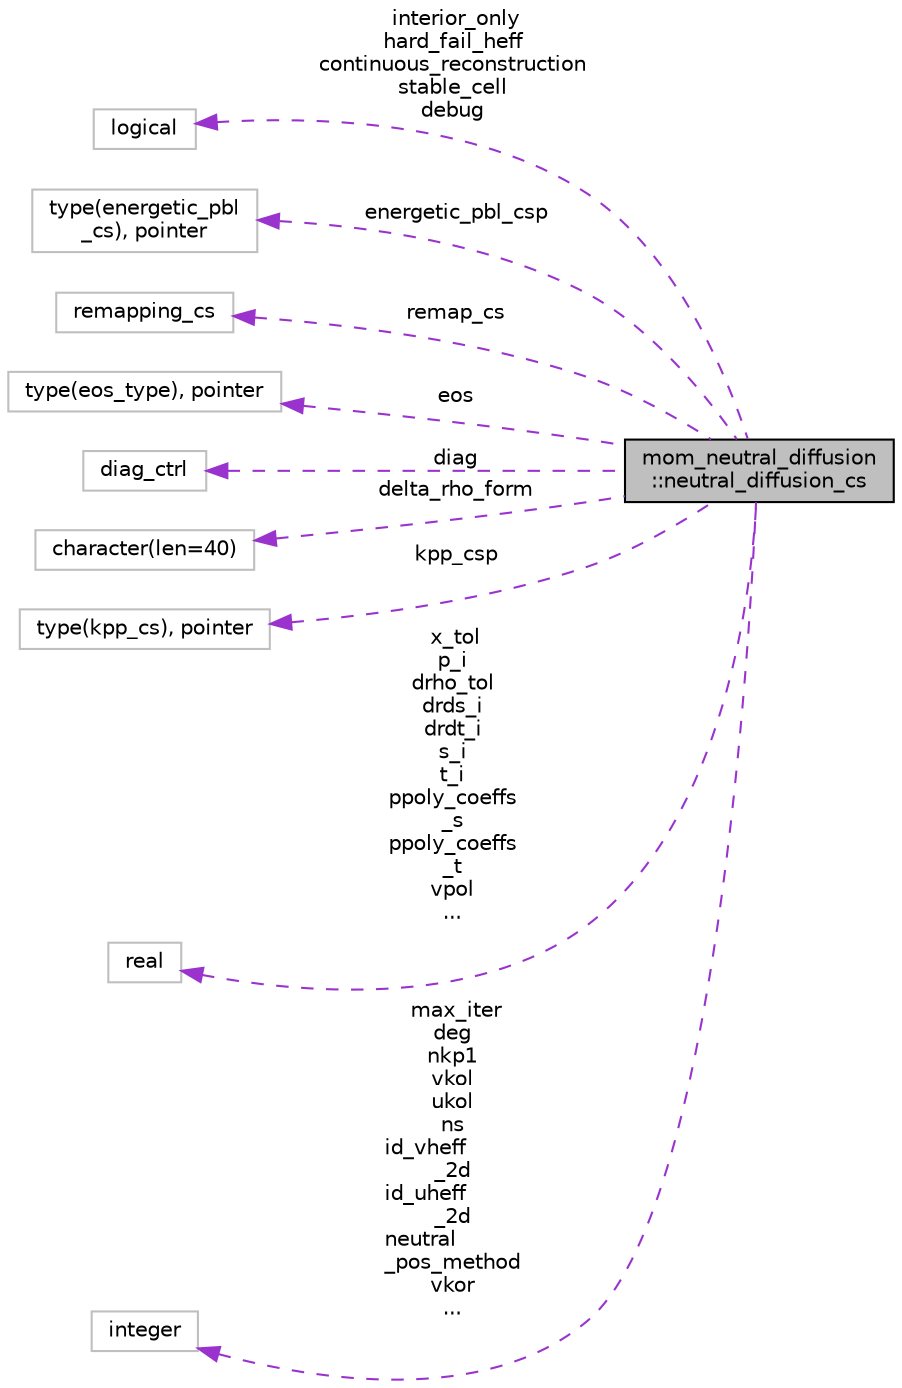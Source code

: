 digraph "mom_neutral_diffusion::neutral_diffusion_cs"
{
 // INTERACTIVE_SVG=YES
 // LATEX_PDF_SIZE
  edge [fontname="Helvetica",fontsize="10",labelfontname="Helvetica",labelfontsize="10"];
  node [fontname="Helvetica",fontsize="10",shape=record];
  rankdir="LR";
  Node1 [label="mom_neutral_diffusion\l::neutral_diffusion_cs",height=0.2,width=0.4,color="black", fillcolor="grey75", style="filled", fontcolor="black",tooltip="The control structure for the MOM_neutral_diffusion module."];
  Node2 -> Node1 [dir="back",color="darkorchid3",fontsize="10",style="dashed",label=" interior_only\nhard_fail_heff\ncontinuous_reconstruction\nstable_cell\ndebug" ,fontname="Helvetica"];
  Node2 [label="logical",height=0.2,width=0.4,color="grey75", fillcolor="white", style="filled",tooltip=" "];
  Node3 -> Node1 [dir="back",color="darkorchid3",fontsize="10",style="dashed",label=" energetic_pbl_csp" ,fontname="Helvetica"];
  Node3 [label="type(energetic_pbl\l_cs), pointer",height=0.2,width=0.4,color="grey75", fillcolor="white", style="filled",tooltip=" "];
  Node4 -> Node1 [dir="back",color="darkorchid3",fontsize="10",style="dashed",label=" remap_cs" ,fontname="Helvetica"];
  Node4 [label="remapping_cs",height=0.2,width=0.4,color="grey75", fillcolor="white", style="filled",tooltip=" "];
  Node5 -> Node1 [dir="back",color="darkorchid3",fontsize="10",style="dashed",label=" eos" ,fontname="Helvetica"];
  Node5 [label="type(eos_type), pointer",height=0.2,width=0.4,color="grey75", fillcolor="white", style="filled",tooltip=" "];
  Node6 -> Node1 [dir="back",color="darkorchid3",fontsize="10",style="dashed",label=" diag" ,fontname="Helvetica"];
  Node6 [label="diag_ctrl",height=0.2,width=0.4,color="grey75", fillcolor="white", style="filled",tooltip=" "];
  Node7 -> Node1 [dir="back",color="darkorchid3",fontsize="10",style="dashed",label=" delta_rho_form" ,fontname="Helvetica"];
  Node7 [label="character(len=40)",height=0.2,width=0.4,color="grey75", fillcolor="white", style="filled",tooltip=" "];
  Node8 -> Node1 [dir="back",color="darkorchid3",fontsize="10",style="dashed",label=" kpp_csp" ,fontname="Helvetica"];
  Node8 [label="type(kpp_cs), pointer",height=0.2,width=0.4,color="grey75", fillcolor="white", style="filled",tooltip=" "];
  Node9 -> Node1 [dir="back",color="darkorchid3",fontsize="10",style="dashed",label=" x_tol\np_i\ndrho_tol\ndrds_i\ndrdt_i\ns_i\nt_i\nppoly_coeffs\l_s\nppoly_coeffs\l_t\nvpol\n..." ,fontname="Helvetica"];
  Node9 [label="real",height=0.2,width=0.4,color="grey75", fillcolor="white", style="filled",tooltip=" "];
  Node10 -> Node1 [dir="back",color="darkorchid3",fontsize="10",style="dashed",label=" max_iter\ndeg\nnkp1\nvkol\nukol\nns\nid_vheff\l_2d\nid_uheff\l_2d\nneutral\l_pos_method\nvkor\n..." ,fontname="Helvetica"];
  Node10 [label="integer",height=0.2,width=0.4,color="grey75", fillcolor="white", style="filled",tooltip=" "];
}
